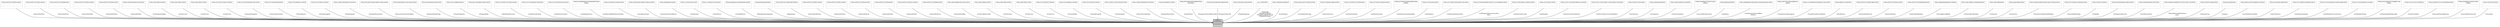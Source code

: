 digraph "GL3WProcs"
{
 // INTERACTIVE_SVG=YES
  bgcolor="transparent";
  edge [fontname="Helvetica",fontsize="10",labelfontname="Helvetica",labelfontsize="10"];
  node [fontname="Helvetica",fontsize="10",shape=record];
  Node1 [label="{GL3WProcs\n||}",height=0.2,width=0.4,color="black", fillcolor="grey75", style="filled", fontcolor="black"];
  Node2 -> Node1 [color="grey25",fontsize="10",style="solid",label=" +VertexAttribP2ui" ,arrowhead="odiamond",fontname="Helvetica"];
  Node2 [label="{PFNGLVERTEXATTRIBP2UIPROC\n||}",height=0.2,width=0.4,color="grey75"];
  Node3 -> Node1 [color="grey25",fontsize="10",style="solid",label=" +VertexAttribL2d" ,arrowhead="odiamond",fontname="Helvetica"];
  Node3 [label="{PFNGLVERTEXATTRIBL2DPROC\n||}",height=0.2,width=0.4,color="grey75"];
  Node4 -> Node1 [color="grey25",fontsize="10",style="solid",label=" +VertexAttribI4bv" ,arrowhead="odiamond",fontname="Helvetica"];
  Node4 [label="{PFNGLVERTEXATTRIBI4BVPROC\n||}",height=0.2,width=0.4,color="grey75"];
  Node5 -> Node1 [color="grey25",fontsize="10",style="solid",label=" +VertexAttribI2uiv" ,arrowhead="odiamond",fontname="Helvetica"];
  Node5 [label="{PFNGLVERTEXATTRIBI2UIVPROC\n||}",height=0.2,width=0.4,color="grey75"];
  Node6 -> Node1 [color="grey25",fontsize="10",style="solid",label=" +VertexAttrib4fv" ,arrowhead="odiamond",fontname="Helvetica"];
  Node6 [label="{PFNGLVERTEXATTRIB4FVPROC\n||}",height=0.2,width=0.4,color="grey75"];
  Node7 -> Node1 [color="grey25",fontsize="10",style="solid",label=" +UseProgramStages" ,arrowhead="odiamond",fontname="Helvetica"];
  Node7 [label="{PFNGLUSEPROGRAMSTAGESPROC\n||}",height=0.2,width=0.4,color="grey75"];
  Node8 -> Node1 [color="grey25",fontsize="10",style="solid",label=" +Uniform3uiv" ,arrowhead="odiamond",fontname="Helvetica"];
  Node8 [label="{PFNGLUNIFORM3UIVPROC\n||}",height=0.2,width=0.4,color="grey75"];
  Node9 -> Node1 [color="grey25",fontsize="10",style="solid",label=" +Uniform1ui" ,arrowhead="odiamond",fontname="Helvetica"];
  Node9 [label="{PFNGLUNIFORM1UIPROC\n||}",height=0.2,width=0.4,color="grey75"];
  Node10 -> Node1 [color="grey25",fontsize="10",style="solid",label=" +Uniform1fv" ,arrowhead="odiamond",fontname="Helvetica"];
  Node10 [label="{PFNGLUNIFORM1FVPROC\n||}",height=0.2,width=0.4,color="grey75"];
  Node11 -> Node1 [color="grey25",fontsize="10",style="solid",label=" +TextureStorage3D" ,arrowhead="odiamond",fontname="Helvetica"];
  Node11 [label="{PFNGLTEXTURESTORAGE3DPROC\n||}",height=0.2,width=0.4,color="grey75"];
  Node12 -> Node1 [color="grey25",fontsize="10",style="solid",label=" +TextureParameterfv" ,arrowhead="odiamond",fontname="Helvetica"];
  Node12 [label="{PFNGLTEXTUREPARAMETERFVPROC\n||}",height=0.2,width=0.4,color="grey75"];
  Node13 -> Node1 [color="grey25",fontsize="10",style="solid",label=" +TextureBarrier" ,arrowhead="odiamond",fontname="Helvetica"];
  Node13 [label="{PFNGLTEXTUREBARRIERPROC\n||}",height=0.2,width=0.4,color="grey75"];
  Node14 -> Node1 [color="grey25",fontsize="10",style="solid",label=" +TexSubImage2D" ,arrowhead="odiamond",fontname="Helvetica"];
  Node14 [label="{PFNGLTEXSUBIMAGE2DPROC\n||}",height=0.2,width=0.4,color="grey75"];
  Node15 -> Node1 [color="grey25",fontsize="10",style="solid",label=" +TexStorage2D" ,arrowhead="odiamond",fontname="Helvetica"];
  Node15 [label="{PFNGLTEXSTORAGE2DPROC\n||}",height=0.2,width=0.4,color="grey75"];
  Node16 -> Node1 [color="grey25",fontsize="10",style="solid",label=" +SamplerParameteriv" ,arrowhead="odiamond",fontname="Helvetica"];
  Node16 [label="{PFNGLSAMPLERPARAMETERIVPROC\n||}",height=0.2,width=0.4,color="grey75"];
  Node17 -> Node1 [color="grey25",fontsize="10",style="solid",label=" +ResumeTransformFeedback" ,arrowhead="odiamond",fontname="Helvetica"];
  Node17 [label="{PFNGLRESUMETRANSFORMFEEDBACKPROC\n||}",height=0.2,width=0.4,color="grey75"];
  Node18 -> Node1 [color="grey25",fontsize="10",style="solid",label=" +RenderbufferStorage" ,arrowhead="odiamond",fontname="Helvetica"];
  Node18 [label="{PFNGLRENDERBUFFERSTORAGEPROC\n||}",height=0.2,width=0.4,color="grey75"];
  Node19 -> Node1 [color="grey25",fontsize="10",style="solid",label=" +ProvokingVertex" ,arrowhead="odiamond",fontname="Helvetica"];
  Node19 [label="{PFNGLPROVOKINGVERTEXPROC\n||}",height=0.2,width=0.4,color="grey75"];
  Node20 -> Node1 [color="grey25",fontsize="10",style="solid",label=" +PolygonMode" ,arrowhead="odiamond",fontname="Helvetica"];
  Node20 [label="{PFNGLPOLYGONMODEPROC\n||}",height=0.2,width=0.4,color="grey75"];
  Node21 -> Node1 [color="grey25",fontsize="10",style="solid",label=" +MultiDrawElements" ,arrowhead="odiamond",fontname="Helvetica"];
  Node21 [label="{PFNGLMULTIDRAWELEMENTSPROC\n||}",height=0.2,width=0.4,color="grey75"];
  Node22 -> Node1 [color="grey25",fontsize="10",style="solid",label=" +GetVertexAttribLdv" ,arrowhead="odiamond",fontname="Helvetica"];
  Node22 [label="{PFNGLGETVERTEXATTRIBLDVPROC\n||}",height=0.2,width=0.4,color="grey75"];
  Node23 -> Node1 [color="grey25",fontsize="10",style="solid",label=" +GetTexParameterIiv" ,arrowhead="odiamond",fontname="Helvetica"];
  Node23 [label="{PFNGLGETTEXPARAMETERIIVPROC\n||}",height=0.2,width=0.4,color="grey75"];
  Node24 -> Node1 [color="grey25",fontsize="10",style="solid",label=" +GetShaderSource" ,arrowhead="odiamond",fontname="Helvetica"];
  Node24 [label="{PFNGLGETSHADERSOURCEPROC\n||}",height=0.2,width=0.4,color="grey75"];
  Node25 -> Node1 [color="grey25",fontsize="10",style="solid",label=" +GetNamedBufferParameteri64v" ,arrowhead="odiamond",fontname="Helvetica"];
  Node25 [label="{PFNGLGETNAMEDBUFFERPARAMETERI64\lVPROC\n||}",height=0.2,width=0.4,color="grey75"];
  Node26 -> Node1 [color="grey25",fontsize="10",style="solid",label=" +GenVertexArrays" ,arrowhead="odiamond",fontname="Helvetica"];
  Node26 [label="{PFNGLGENVERTEXARRAYSPROC\n||}",height=0.2,width=0.4,color="grey75"];
  Node27 -> Node1 [color="grey25",fontsize="10",style="solid",label=" +GenTransformFeedbacks" ,arrowhead="odiamond",fontname="Helvetica"];
  Node27 [label="{PFNGLGENTRANSFORMFEEDBACKSPROC\n||}",height=0.2,width=0.4,color="grey75"];
  Node28 -> Node1 [color="grey25",fontsize="10",style="solid",label=" +DrawArrays" ,arrowhead="odiamond",fontname="Helvetica"];
  Node28 [label="{PFNGLDRAWARRAYSPROC\n||}",height=0.2,width=0.4,color="grey75"];
  Node29 -> Node1 [color="grey25",fontsize="10",style="solid",label=" +ClearStencil" ,arrowhead="odiamond",fontname="Helvetica"];
  Node29 [label="{PFNGLCLEARSTENCILPROC\n||}",height=0.2,width=0.4,color="grey75"];
  Node30 -> Node1 [color="grey25",fontsize="10",style="solid",label=" +ClearBufferuiv" ,arrowhead="odiamond",fontname="Helvetica"];
  Node30 [label="{PFNGLCLEARBUFFERUIVPROC\n||}",height=0.2,width=0.4,color="grey75"];
  Node31 -> Node1 [color="grey25",fontsize="10",style="solid",label=" +BlendEquationSeparate" ,arrowhead="odiamond",fontname="Helvetica"];
  Node31 [label="{PFNGLBLENDEQUATIONSEPARATEPROC\n||}",height=0.2,width=0.4,color="grey75"];
  Node32 -> Node1 [color="grey25",fontsize="10",style="solid",label=" +BeginQuery" ,arrowhead="odiamond",fontname="Helvetica"];
  Node32 [label="{PFNGLBEGINQUERYPROC\n||}",height=0.2,width=0.4,color="grey75"];
  Node33 -> Node1 [color="grey25",fontsize="10",style="solid",label=" +VertexAttribPointer" ,arrowhead="odiamond",fontname="Helvetica"];
  Node33 [label="{PFNGLVERTEXATTRIBPOINTERPROC\n||}",height=0.2,width=0.4,color="grey75"];
  Node34 -> Node1 [color="grey25",fontsize="10",style="solid",label=" +VertexAttribP1ui" ,arrowhead="odiamond",fontname="Helvetica"];
  Node34 [label="{PFNGLVERTEXATTRIBP1UIPROC\n||}",height=0.2,width=0.4,color="grey75"];
  Node35 -> Node1 [color="grey25",fontsize="10",style="solid",label=" +VertexAttribL3d" ,arrowhead="odiamond",fontname="Helvetica"];
  Node35 [label="{PFNGLVERTEXATTRIBL3DPROC\n||}",height=0.2,width=0.4,color="grey75"];
  Node36 -> Node1 [color="grey25",fontsize="10",style="solid",label=" +VertexAttribI4ui" ,arrowhead="odiamond",fontname="Helvetica"];
  Node36 [label="{PFNGLVERTEXATTRIBI4UIPROC\n||}",height=0.2,width=0.4,color="grey75"];
  Node37 -> Node1 [color="grey25",fontsize="10",style="solid",label=" +VertexAttribI4i" ,arrowhead="odiamond",fontname="Helvetica"];
  Node37 [label="{PFNGLVERTEXATTRIBI4IPROC\n||}",height=0.2,width=0.4,color="grey75"];
  Node38 -> Node1 [color="grey25",fontsize="10",style="solid",label=" +VertexAttribI1uiv" ,arrowhead="odiamond",fontname="Helvetica"];
  Node38 [label="{PFNGLVERTEXATTRIBI1UIVPROC\n||}",height=0.2,width=0.4,color="grey75"];
  Node39 -> Node1 [color="grey25",fontsize="10",style="solid",label=" +VertexAttrib4Nsv" ,arrowhead="odiamond",fontname="Helvetica"];
  Node39 [label="{PFNGLVERTEXATTRIB4NSVPROC\n||}",height=0.2,width=0.4,color="grey75"];
  Node40 -> Node1 [color="grey25",fontsize="10",style="solid",label=" +UniformMatrix3x4fv" ,arrowhead="odiamond",fontname="Helvetica"];
  Node40 [label="{PFNGLUNIFORMMATRIX3X4FVPROC\n||}",height=0.2,width=0.4,color="grey75"];
  Node41 -> Node1 [color="grey25",fontsize="10",style="solid",label=" +Uniform4uiv" ,arrowhead="odiamond",fontname="Helvetica"];
  Node41 [label="{PFNGLUNIFORM4UIVPROC\n||}",height=0.2,width=0.4,color="grey75"];
  Node42 -> Node1 [color="grey25",fontsize="10",style="solid",label=" +Uniform2ui" ,arrowhead="odiamond",fontname="Helvetica"];
  Node42 [label="{PFNGLUNIFORM2UIPROC\n||}",height=0.2,width=0.4,color="grey75"];
  Node43 -> Node1 [color="grey25",fontsize="10",style="solid",label=" +Uniform1f" ,arrowhead="odiamond",fontname="Helvetica"];
  Node43 [label="{PFNGLUNIFORM1FPROC\n||}",height=0.2,width=0.4,color="grey75"];
  Node44 -> Node1 [color="grey25",fontsize="10",style="solid",label=" +TextureBuffer" ,arrowhead="odiamond",fontname="Helvetica"];
  Node44 [label="{PFNGLTEXTUREBUFFERPROC\n||}",height=0.2,width=0.4,color="grey75"];
  Node45 -> Node1 [color="grey25",fontsize="10",style="solid",label=" +TexSubImage3D" ,arrowhead="odiamond",fontname="Helvetica"];
  Node45 [label="{PFNGLTEXSUBIMAGE3DPROC\n||}",height=0.2,width=0.4,color="grey75"];
  Node46 -> Node1 [color="grey25",fontsize="10",style="solid",label=" +TexStorage3D" ,arrowhead="odiamond",fontname="Helvetica"];
  Node46 [label="{PFNGLTEXSTORAGE3DPROC\n||}",height=0.2,width=0.4,color="grey75"];
  Node47 -> Node1 [color="grey25",fontsize="10",style="solid",label=" +StencilFuncSeparate" ,arrowhead="odiamond",fontname="Helvetica"];
  Node47 [label="{PFNGLSTENCILFUNCSEPARATEPROC\n||}",height=0.2,width=0.4,color="grey75"];
  Node48 -> Node1 [color="grey25",fontsize="10",style="solid",label=" +SamplerParameterf" ,arrowhead="odiamond",fontname="Helvetica"];
  Node48 [label="{PFNGLSAMPLERPARAMETERFPROC\n||}",height=0.2,width=0.4,color="grey75"];
  Node49 -> Node1 [color="grey25",fontsize="10",style="solid",label=" +ReadnPixels" ,arrowhead="odiamond",fontname="Helvetica"];
  Node49 [label="{PFNGLREADNPIXELSPROC\n||}",height=0.2,width=0.4,color="grey75"];
  Node50 -> Node1 [color="grey25",fontsize="10",style="solid",label=" +ProgramUniformMatrix2x4fv" ,arrowhead="odiamond",fontname="Helvetica"];
  Node50 [label="{PFNGLPROGRAMUNIFORMMATRIX2\lX4FVPROC\n||}",height=0.2,width=0.4,color="grey75"];
  Node51 -> Node1 [color="grey25",fontsize="10",style="solid",label=" +ProgramUniform4f" ,arrowhead="odiamond",fontname="Helvetica"];
  Node51 [label="{PFNGLPROGRAMUNIFORM4FPROC\n||}",height=0.2,width=0.4,color="grey75"];
  Node52 -> Node1 [color="grey25",fontsize="10",style="solid",label=" +PopDebugGroup" ,arrowhead="odiamond",fontname="Helvetica"];
  Node52 [label="{PFNGLPOPDEBUGGROUPPROC\n||}",height=0.2,width=0.4,color="grey75"];
  Node53 -> Node1 [color="grey25",fontsize="10",style="solid",label=" +MapBuffer\n+MapNamedBuffer\n+MapNamedBufferRange\n+MapBufferRange" ,arrowhead="odiamond",fontname="Helvetica"];
  Node53 [label="{void *APIENTRYP\n||}",height=0.2,width=0.4,color="grey75"];
  Node54 -> Node1 [color="grey25",fontsize="10",style="solid",label=" +LinkProgram" ,arrowhead="odiamond",fontname="Helvetica"];
  Node54 [label="{PFNGLLINKPROGRAMPROC\n||}",height=0.2,width=0.4,color="grey75"];
  Node55 -> Node1 [color="grey25",fontsize="10",style="solid",label=" +InvalidateTexImage" ,arrowhead="odiamond",fontname="Helvetica"];
  Node55 [label="{PFNGLINVALIDATETEXIMAGEPROC\n||}",height=0.2,width=0.4,color="grey75"];
  Node56 -> Node1 [color="grey25",fontsize="10",style="solid",label=" +GetnUniformuiv" ,arrowhead="odiamond",fontname="Helvetica"];
  Node56 [label="{PFNGLGETNUNIFORMUIVPROC\n||}",height=0.2,width=0.4,color="grey75"];
  Node57 -> Node1 [color="grey25",fontsize="10",style="solid",label=" +GetVertexAttribiv" ,arrowhead="odiamond",fontname="Helvetica"];
  Node57 [label="{PFNGLGETVERTEXATTRIBIVPROC\n||}",height=0.2,width=0.4,color="grey75"];
  Node58 -> Node1 [color="grey25",fontsize="10",style="solid",label=" +GetVertexArrayiv" ,arrowhead="odiamond",fontname="Helvetica"];
  Node58 [label="{PFNGLGETVERTEXARRAYIVPROC\n||}",height=0.2,width=0.4,color="grey75"];
  Node59 -> Node1 [color="grey25",fontsize="10",style="solid",label=" +GetVertexArrayIndexed64iv" ,arrowhead="odiamond",fontname="Helvetica"];
  Node59 [label="{PFNGLGETVERTEXARRAYINDEXED64\lIVPROC\n||}",height=0.2,width=0.4,color="grey75"];
  Node60 -> Node1 [color="grey25",fontsize="10",style="solid",label=" +GetShaderiv" ,arrowhead="odiamond",fontname="Helvetica"];
  Node60 [label="{PFNGLGETSHADERIVPROC\n||}",height=0.2,width=0.4,color="grey75"];
  Node61 -> Node1 [color="grey25",fontsize="10",style="solid",label=" +GetSamplerParameterfv" ,arrowhead="odiamond",fontname="Helvetica"];
  Node61 [label="{PFNGLGETSAMPLERPARAMETERFVPROC\n||}",height=0.2,width=0.4,color="grey75"];
  Node62 -> Node1 [color="grey25",fontsize="10",style="solid",label=" +GetProgramResourceLocation\lIndex" ,arrowhead="odiamond",fontname="Helvetica"];
  Node62 [label="{PFNGLGETPROGRAMRESOURCELOCATIONINDEXPROC\n||}",height=0.2,width=0.4,color="grey75"];
  Node63 -> Node1 [color="grey25",fontsize="10",style="solid",label=" +GetInternalformativ" ,arrowhead="odiamond",fontname="Helvetica"];
  Node63 [label="{PFNGLGETINTERNALFORMATIVPROC\n||}",height=0.2,width=0.4,color="grey75"];
  Node64 -> Node1 [color="grey25",fontsize="10",style="solid",label=" +GetDoublev" ,arrowhead="odiamond",fontname="Helvetica"];
  Node64 [label="{PFNGLGETDOUBLEVPROC\n||}",height=0.2,width=0.4,color="grey75"];
  Node65 -> Node1 [color="grey25",fontsize="10",style="solid",label=" +GetActiveUniformBlockiv" ,arrowhead="odiamond",fontname="Helvetica"];
  Node65 [label="{PFNGLGETACTIVEUNIFORMBLOCKIVPROC\n||}",height=0.2,width=0.4,color="grey75"];
  Node66 -> Node1 [color="grey25",fontsize="10",style="solid",label=" +GetActiveAtomicCounterBufferiv" ,arrowhead="odiamond",fontname="Helvetica"];
  Node66 [label="{PFNGLGETACTIVEATOMICCOUNTERBUFFERIVPROC\n||}",height=0.2,width=0.4,color="grey75"];
  Node67 -> Node1 [color="grey25",fontsize="10",style="solid",label=" +GenTextures" ,arrowhead="odiamond",fontname="Helvetica"];
  Node67 [label="{PFNGLGENTEXTURESPROC\n||}",height=0.2,width=0.4,color="grey75"];
  Node68 -> Node1 [color="grey25",fontsize="10",style="solid",label=" +GenQueries" ,arrowhead="odiamond",fontname="Helvetica"];
  Node68 [label="{PFNGLGENQUERIESPROC\n||}",height=0.2,width=0.4,color="grey75"];
  Node69 -> Node1 [color="grey25",fontsize="10",style="solid",label=" +GenFramebuffers" ,arrowhead="odiamond",fontname="Helvetica"];
  Node69 [label="{PFNGLGENFRAMEBUFFERSPROC\n||}",height=0.2,width=0.4,color="grey75"];
  Node70 -> Node1 [color="grey25",fontsize="10",style="solid",label=" +FramebufferTexture2D" ,arrowhead="odiamond",fontname="Helvetica"];
  Node70 [label="{PFNGLFRAMEBUFFERTEXTURE2\lDPROC\n||}",height=0.2,width=0.4,color="grey75"];
  Node71 -> Node1 [color="grey25",fontsize="10",style="solid",label=" +EndQuery" ,arrowhead="odiamond",fontname="Helvetica"];
  Node71 [label="{PFNGLENDQUERYPROC\n||}",height=0.2,width=0.4,color="grey75"];
  Node72 -> Node1 [color="grey25",fontsize="10",style="solid",label=" +DrawArraysInstancedBase\lInstance" ,arrowhead="odiamond",fontname="Helvetica"];
  Node72 [label="{PFNGLDRAWARRAYSINSTANCEDBASEINSTANCEPROC\n||}",height=0.2,width=0.4,color="grey75"];
  Node73 -> Node1 [color="grey25",fontsize="10",style="solid",label=" +CopyTextureSubImage1D" ,arrowhead="odiamond",fontname="Helvetica"];
  Node73 [label="{PFNGLCOPYTEXTURESUBIMAGE1\lDPROC\n||}",height=0.2,width=0.4,color="grey75"];
  Node74 -> Node1 [color="grey25",fontsize="10",style="solid",label=" +ClearNamedFramebufferfv" ,arrowhead="odiamond",fontname="Helvetica"];
  Node74 [label="{PFNGLCLEARNAMEDFRAMEBUFFERFVPROC\n||}",height=0.2,width=0.4,color="grey75"];
  Node75 -> Node1 [color="grey25",fontsize="10",style="solid",label=" +BindTexture" ,arrowhead="odiamond",fontname="Helvetica"];
  Node75 [label="{PFNGLBINDTEXTUREPROC\n||}",height=0.2,width=0.4,color="grey75"];
  Node76 -> Node1 [color="grey25",fontsize="10",style="solid",label=" +VertexAttribIFormat" ,arrowhead="odiamond",fontname="Helvetica"];
  Node76 [label="{PFNGLVERTEXATTRIBIFORMATPROC\n||}",height=0.2,width=0.4,color="grey75"];
  Node77 -> Node1 [color="grey25",fontsize="10",style="solid",label=" +VertexAttribI3ui" ,arrowhead="odiamond",fontname="Helvetica"];
  Node77 [label="{PFNGLVERTEXATTRIBI3UIPROC\n||}",height=0.2,width=0.4,color="grey75"];
  Node78 -> Node1 [color="grey25",fontsize="10",style="solid",label=" +VertexAttribBinding" ,arrowhead="odiamond",fontname="Helvetica"];
  Node78 [label="{PFNGLVERTEXATTRIBBINDINGPROC\n||}",height=0.2,width=0.4,color="grey75"];
  Node79 -> Node1 [color="grey25",fontsize="10",style="solid",label=" +UnmapNamedBuffer" ,arrowhead="odiamond",fontname="Helvetica"];
  Node79 [label="{PFNGLUNMAPNAMEDBUFFERPROC\n||}",height=0.2,width=0.4,color="grey75"];
  Node80 -> Node1 [color="grey25",fontsize="10",style="solid",label=" +UniformBlockBinding" ,arrowhead="odiamond",fontname="Helvetica"];
  Node80 [label="{PFNGLUNIFORMBLOCKBINDINGPROC\n||}",height=0.2,width=0.4,color="grey75"];
  Node81 -> Node1 [color="grey25",fontsize="10",style="solid",label=" +Uniform4i" ,arrowhead="odiamond",fontname="Helvetica"];
  Node81 [label="{PFNGLUNIFORM4IPROC\n||}",height=0.2,width=0.4,color="grey75"];
  Node82 -> Node1 [color="grey25",fontsize="10",style="solid",label=" +Uniform2iv" ,arrowhead="odiamond",fontname="Helvetica"];
  Node82 [label="{PFNGLUNIFORM2IVPROC\n||}",height=0.2,width=0.4,color="grey75"];
  Node83 -> Node1 [color="grey25",fontsize="10",style="solid",label=" +TransformFeedbackBufferBase" ,arrowhead="odiamond",fontname="Helvetica"];
  Node83 [label="{PFNGLTRANSFORMFEEDBACKBUFFERBASEPROC\n||}",height=0.2,width=0.4,color="grey75"];
  Node84 -> Node1 [color="grey25",fontsize="10",style="solid",label=" +TextureBufferRange" ,arrowhead="odiamond",fontname="Helvetica"];
  Node84 [label="{PFNGLTEXTUREBUFFERRANGEPROC\n||}",height=0.2,width=0.4,color="grey75"];
  Node85 -> Node1 [color="grey25",fontsize="10",style="solid",label=" +TexBuffer" ,arrowhead="odiamond",fontname="Helvetica"];
  Node85 [label="{PFNGLTEXBUFFERPROC\n||}",height=0.2,width=0.4,color="grey75"];
  Node86 -> Node1 [color="grey25",fontsize="10",style="solid",label=" +ProgramUniform3ui" ,arrowhead="odiamond",fontname="Helvetica"];
  Node86 [label="{PFNGLPROGRAMUNIFORM3UIPROC\n||}",height=0.2,width=0.4,color="grey75"];
  Node87 -> Node1 [color="grey25",fontsize="10",style="solid",label=" +PointParameterfv" ,arrowhead="odiamond",fontname="Helvetica"];
  Node87 [label="{PFNGLPOINTPARAMETERFVPROC\n||}",height=0.2,width=0.4,color="grey75"];
  Node88 -> Node1 [color="grey25",fontsize="10",style="solid",label=" +NamedFramebufferTexture\lLayer" ,arrowhead="odiamond",fontname="Helvetica"];
  Node88 [label="{PFNGLNAMEDFRAMEBUFFERTEXTURELAYERPROC\n||}",height=0.2,width=0.4,color="grey75"];
  Node89 -> Node1 [color="grey25",fontsize="10",style="solid",label=" +IsVertexArray" ,arrowhead="odiamond",fontname="Helvetica"];
  Node89 [label="{PFNGLISVERTEXARRAYPROC\n||}",height=0.2,width=0.4,color="grey75"];
  Node90 -> Node1 [color="grey25",fontsize="10",style="solid",label=" +IsQuery" ,arrowhead="odiamond",fontname="Helvetica"];
  Node90 [label="{PFNGLISQUERYPROC\n||}",height=0.2,width=0.4,color="grey75"];
  Node91 -> Node1 [color="grey25",fontsize="10",style="solid",label=" +InvalidateFramebuffer" ,arrowhead="odiamond",fontname="Helvetica"];
  Node91 [label="{PFNGLINVALIDATEFRAMEBUFFERPROC\n||}",height=0.2,width=0.4,color="grey75"];
  Node92 -> Node1 [color="grey25",fontsize="10",style="solid",label=" +GetnUniformiv" ,arrowhead="odiamond",fontname="Helvetica"];
  Node92 [label="{PFNGLGETNUNIFORMIVPROC\n||}",height=0.2,width=0.4,color="grey75"];
  Node93 -> Node1 [color="grey25",fontsize="10",style="solid",label=" +GetSubroutineIndex" ,arrowhead="odiamond",fontname="Helvetica"];
  Node93 [label="{PFNGLGETSUBROUTINEINDEXPROC\n||}",height=0.2,width=0.4,color="grey75"];
  Node94 -> Node1 [color="grey25",fontsize="10",style="solid",label=" +GetShaderPrecisionFormat" ,arrowhead="odiamond",fontname="Helvetica"];
  Node94 [label="{PFNGLGETSHADERPRECISIONFORMATPROC\n||}",height=0.2,width=0.4,color="grey75"];
  Node95 -> Node1 [color="grey25",fontsize="10",style="solid",label=" +GetShaderInfoLog" ,arrowhead="odiamond",fontname="Helvetica"];
  Node95 [label="{PFNGLGETSHADERINFOLOGPROC\n||}",height=0.2,width=0.4,color="grey75"];
  Node96 -> Node1 [color="grey25",fontsize="10",style="solid",label=" +GetQueryBufferObjecti64v" ,arrowhead="odiamond",fontname="Helvetica"];
  Node96 [label="{PFNGLGETQUERYBUFFEROBJECTI64\lVPROC\n||}",height=0.2,width=0.4,color="grey75"];
  Node97 -> Node1 [color="grey25",fontsize="10",style="solid",label=" +GetActiveAttrib" ,arrowhead="odiamond",fontname="Helvetica"];
  Node97 [label="{PFNGLGETACTIVEATTRIBPROC\n||}",height=0.2,width=0.4,color="grey75"];
  Node98 -> Node1 [color="grey25",fontsize="10",style="solid",label=" +GenerateTextureMipmap" ,arrowhead="odiamond",fontname="Helvetica"];
  Node98 [label="{PFNGLGENERATETEXTUREMIPMAPPROC\n||}",height=0.2,width=0.4,color="grey75"];
  Node99 -> Node1 [color="grey25",fontsize="10",style="solid",label=" +FramebufferTexture3D" ,arrowhead="odiamond",fontname="Helvetica"];
  Node99 [label="{PFNGLFRAMEBUFFERTEXTURE3\lDPROC\n||}",height=0.2,width=0.4,color="grey75"];
  Node100 -> Node1 [color="grey25",fontsize="10",style="solid",label=" +FenceSync" ,arrowhead="odiamond",fontname="Helvetica"];
  Node100 [label="{PFNGLFENCESYNCPROC\n||}",height=0.2,width=0.4,color="grey75"];
}
